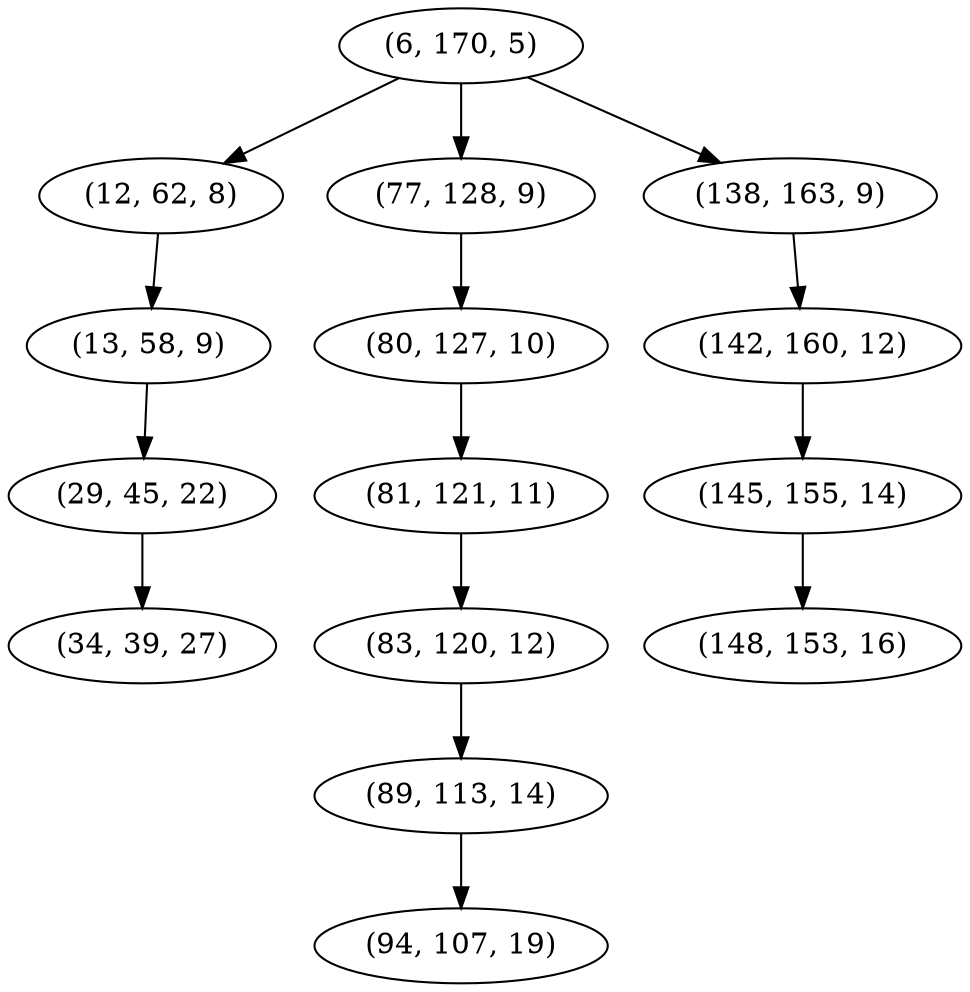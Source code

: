 digraph tree {
    "(6, 170, 5)";
    "(12, 62, 8)";
    "(13, 58, 9)";
    "(29, 45, 22)";
    "(34, 39, 27)";
    "(77, 128, 9)";
    "(80, 127, 10)";
    "(81, 121, 11)";
    "(83, 120, 12)";
    "(89, 113, 14)";
    "(94, 107, 19)";
    "(138, 163, 9)";
    "(142, 160, 12)";
    "(145, 155, 14)";
    "(148, 153, 16)";
    "(6, 170, 5)" -> "(12, 62, 8)";
    "(6, 170, 5)" -> "(77, 128, 9)";
    "(6, 170, 5)" -> "(138, 163, 9)";
    "(12, 62, 8)" -> "(13, 58, 9)";
    "(13, 58, 9)" -> "(29, 45, 22)";
    "(29, 45, 22)" -> "(34, 39, 27)";
    "(77, 128, 9)" -> "(80, 127, 10)";
    "(80, 127, 10)" -> "(81, 121, 11)";
    "(81, 121, 11)" -> "(83, 120, 12)";
    "(83, 120, 12)" -> "(89, 113, 14)";
    "(89, 113, 14)" -> "(94, 107, 19)";
    "(138, 163, 9)" -> "(142, 160, 12)";
    "(142, 160, 12)" -> "(145, 155, 14)";
    "(145, 155, 14)" -> "(148, 153, 16)";
}

